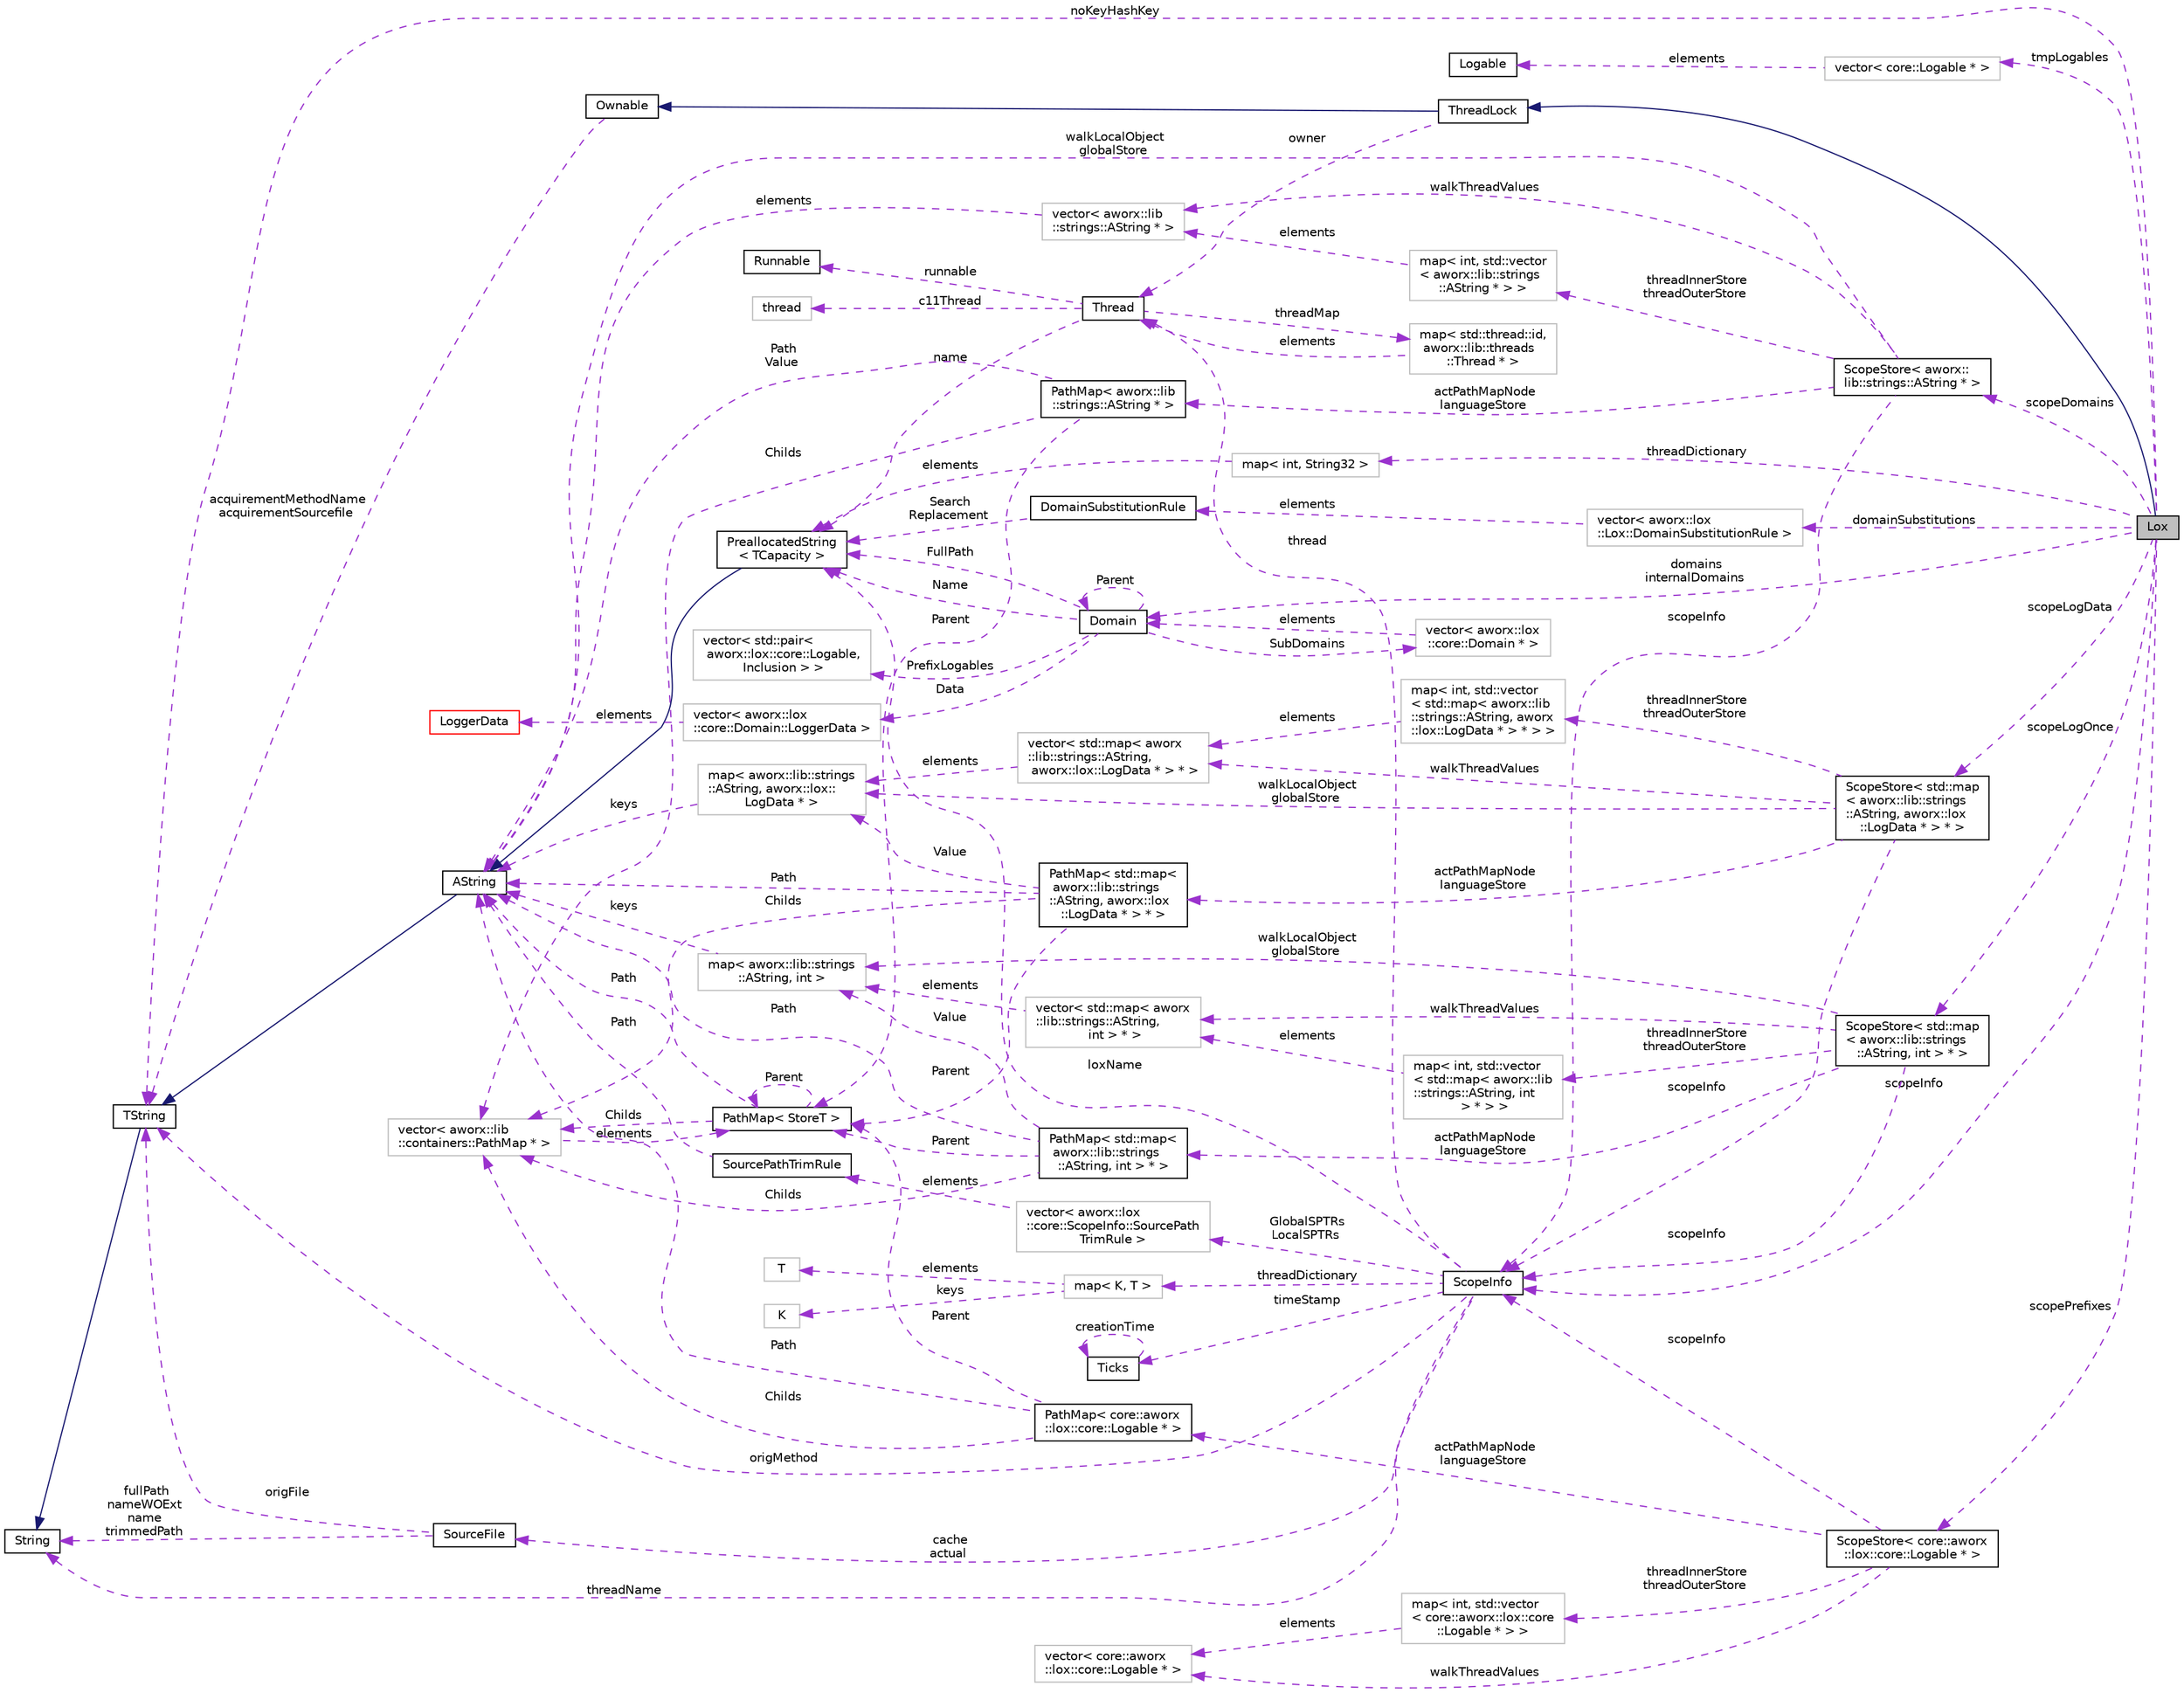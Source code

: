 digraph "Lox"
{
  edge [fontname="Helvetica",fontsize="10",labelfontname="Helvetica",labelfontsize="10"];
  node [fontname="Helvetica",fontsize="10",shape=record];
  rankdir="LR";
  Node1 [label="Lox",height=0.2,width=0.4,color="black", fillcolor="grey75", style="filled", fontcolor="black"];
  Node10 [label="map\< std::thread::id,\l aworx::lib::threads\l::Thread * \>",height=0.2,width=0.4,color="grey75", fillcolor="white", style="filled"];
  Node13 [label="map\< K, T \>",height=0.2,width=0.4,color="grey75", fillcolor="white", style="filled",tooltip="STL class. "];
  Node18 [label="vector\< aworx::lox\l::core::ScopeInfo::SourcePath\lTrimRule \>",height=0.2,width=0.4,color="grey75", fillcolor="white", style="filled"];
  Node21 [label="ScopeStore\< std::map\l\< aworx::lib::strings\l::AString, aworx::lox\l::LogData * \> * \>",height=0.2,width=0.4,color="black", fillcolor="white", style="filled",URL="$classaworx_1_1lox_1_1core_1_1ScopeStore.html"];
  Node22 [label="map\< int, std::vector\l\< std::map\< aworx::lib\l::strings::AString, aworx\l::lox::LogData * \> * \> \>",height=0.2,width=0.4,color="grey75", fillcolor="white", style="filled"];
  Node23 [label="vector\< std::map\< aworx\l::lib::strings::AString,\l aworx::lox::LogData * \> * \>",height=0.2,width=0.4,color="grey75", fillcolor="white", style="filled"];
  Node24 [label="map\< aworx::lib::strings\l::AString, aworx::lox::\lLogData * \>",height=0.2,width=0.4,color="grey75", fillcolor="white", style="filled"];
  Node25 [label="PathMap\< std::map\<\l aworx::lib::strings\l::AString, aworx::lox\l::LogData * \> * \>",height=0.2,width=0.4,color="black", fillcolor="white", style="filled",URL="$classaworx_1_1lib_1_1containers_1_1PathMap.html"];
  Node27 [label="vector\< aworx::lib\l::containers::PathMap * \>",height=0.2,width=0.4,color="grey75", fillcolor="white", style="filled"];
  Node28 [label="vector\< core::Logable * \>",height=0.2,width=0.4,color="grey75", fillcolor="white", style="filled"];
  Node30 [label="ScopeStore\< aworx::\llib::strings::AString * \>",height=0.2,width=0.4,color="black", fillcolor="white", style="filled",URL="$classaworx_1_1lox_1_1core_1_1ScopeStore.html"];
  Node31 [label="PathMap\< aworx::lib\l::strings::AString * \>",height=0.2,width=0.4,color="black", fillcolor="white", style="filled",URL="$classaworx_1_1lib_1_1containers_1_1PathMap.html"];
  Node32 [label="vector\< aworx::lib\l::strings::AString * \>",height=0.2,width=0.4,color="grey75", fillcolor="white", style="filled"];
  Node33 [label="map\< int, std::vector\l\< aworx::lib::strings\l::AString * \> \>",height=0.2,width=0.4,color="grey75", fillcolor="white", style="filled"];
  Node34 [label="map\< int, String32 \>",height=0.2,width=0.4,color="grey75", fillcolor="white", style="filled"];
  Node35 [label="vector\< aworx::lox\l::Lox::DomainSubstitutionRule \>",height=0.2,width=0.4,color="grey75", fillcolor="white", style="filled"];
  Node37 [label="ScopeStore\< std::map\l\< aworx::lib::strings\l::AString, int \> * \>",height=0.2,width=0.4,color="black", fillcolor="white", style="filled",URL="$classaworx_1_1lox_1_1core_1_1ScopeStore.html"];
  Node38 [label="map\< int, std::vector\l\< std::map\< aworx::lib\l::strings::AString, int\l \> * \> \>",height=0.2,width=0.4,color="grey75", fillcolor="white", style="filled"];
  Node39 [label="vector\< std::map\< aworx\l::lib::strings::AString,\l int \> * \>",height=0.2,width=0.4,color="grey75", fillcolor="white", style="filled"];
  Node40 [label="map\< aworx::lib::strings\l::AString, int \>",height=0.2,width=0.4,color="grey75", fillcolor="white", style="filled"];
  Node41 [label="PathMap\< std::map\<\l aworx::lib::strings\l::AString, int \> * \>",height=0.2,width=0.4,color="black", fillcolor="white", style="filled",URL="$classaworx_1_1lib_1_1containers_1_1PathMap.html"];
  Node42 [label="ScopeStore\< core::aworx\l::lox::core::Logable * \>",height=0.2,width=0.4,color="black", fillcolor="white", style="filled",URL="$classaworx_1_1lox_1_1core_1_1ScopeStore.html"];
  Node43 [label="PathMap\< core::aworx\l::lox::core::Logable * \>",height=0.2,width=0.4,color="black", fillcolor="white", style="filled",URL="$classaworx_1_1lib_1_1containers_1_1PathMap.html"];
  Node44 [label="vector\< core::aworx\l::lox::core::Logable * \>",height=0.2,width=0.4,color="grey75", fillcolor="white", style="filled"];
  Node45 [label="map\< int, std::vector\l\< core::aworx::lox::core\l::Logable * \> \>",height=0.2,width=0.4,color="grey75", fillcolor="white", style="filled"];
  Node47 [label="vector\< aworx::lox\l::core::Domain::LoggerData \>",height=0.2,width=0.4,color="grey75", fillcolor="white", style="filled"];
  Node49 [label="vector\< std::pair\<\l aworx::lox::core::Logable,\l Inclusion \> \>",height=0.2,width=0.4,color="grey75", fillcolor="white", style="filled"];
  Node50 [label="vector\< aworx::lox\l::core::Domain * \>",height=0.2,width=0.4,color="grey75", fillcolor="white", style="filled"];
  Node26 [label="PathMap\< StoreT \>",height=0.2,width=0.4,color="black", fillcolor="white", style="filled",URL="$classaworx_1_1lib_1_1containers_1_1PathMap.html"];
  Node8 [label="PreallocatedString\l\< TCapacity \>",height=0.2,width=0.4,color="black", fillcolor="white", style="filled",URL="$classaworx_1_1lib_1_1strings_1_1PreallocatedString.html"];
  Node2 -> Node1 [dir="back",color="midnightblue",fontsize="10",style="solid",fontname="Helvetica"];
  Node3 -> Node2 [dir="back",color="midnightblue",fontsize="10",style="solid",fontname="Helvetica"];
  Node4 -> Node1 [dir="back",color="darkorchid3",fontsize="10",style="dashed",label=" noKeyHashKey" ,fontname="Helvetica"];
  Node4 -> Node3 [dir="back",color="darkorchid3",fontsize="10",style="dashed",label=" acquirementMethodName\nacquirementSourcefile" ,fontname="Helvetica"];
  Node4 -> Node9 [dir="back",color="midnightblue",fontsize="10",style="solid",fontname="Helvetica"];
  Node4 -> Node12 [dir="back",color="darkorchid3",fontsize="10",style="dashed",label=" origMethod" ,fontname="Helvetica"];
  Node4 -> Node16 [dir="back",color="darkorchid3",fontsize="10",style="dashed",label=" origFile" ,fontname="Helvetica"];
  Node5 -> Node4 [dir="back",color="midnightblue",fontsize="10",style="solid",fontname="Helvetica"];
  Node5 -> Node12 [dir="back",color="darkorchid3",fontsize="10",style="dashed",label=" threadName" ,fontname="Helvetica"];
  Node5 -> Node16 [dir="back",color="darkorchid3",fontsize="10",style="dashed",label=" fullPath\nnameWOExt\nname\ntrimmedPath" ,fontname="Helvetica"];
  Node6 -> Node2 [dir="back",color="darkorchid3",fontsize="10",style="dashed",label=" owner" ,fontname="Helvetica"];
  Node6 -> Node10 [dir="back",color="darkorchid3",fontsize="10",style="dashed",label=" elements" ,fontname="Helvetica"];
  Node6 -> Node12 [dir="back",color="darkorchid3",fontsize="10",style="dashed",label=" thread" ,fontname="Helvetica"];
  Node7 -> Node6 [dir="back",color="darkorchid3",fontsize="10",style="dashed",label=" runnable" ,fontname="Helvetica"];
  Node8 -> Node6 [dir="back",color="darkorchid3",fontsize="10",style="dashed",label=" name" ,fontname="Helvetica"];
  Node8 -> Node12 [dir="back",color="darkorchid3",fontsize="10",style="dashed",label=" loxName" ,fontname="Helvetica"];
  Node8 -> Node34 [dir="back",color="darkorchid3",fontsize="10",style="dashed",label=" elements" ,fontname="Helvetica"];
  Node8 -> Node36 [dir="back",color="darkorchid3",fontsize="10",style="dashed",label=" Search\nReplacement" ,fontname="Helvetica"];
  Node8 -> Node46 [dir="back",color="darkorchid3",fontsize="10",style="dashed",label=" FullPath" ,fontname="Helvetica"];
  Node8 -> Node46 [dir="back",color="darkorchid3",fontsize="10",style="dashed",label=" Name" ,fontname="Helvetica"];
  Node9 -> Node8 [dir="back",color="midnightblue",fontsize="10",style="solid",fontname="Helvetica"];
  Node9 -> Node19 [dir="back",color="darkorchid3",fontsize="10",style="dashed",label=" Path" ,fontname="Helvetica"];
  Node9 -> Node24 [dir="back",color="darkorchid3",fontsize="10",style="dashed",label=" keys" ,fontname="Helvetica"];
  Node9 -> Node25 [dir="back",color="darkorchid3",fontsize="10",style="dashed",label=" Path" ,fontname="Helvetica"];
  Node9 -> Node26 [dir="back",color="darkorchid3",fontsize="10",style="dashed",label=" Path" ,fontname="Helvetica"];
  Node9 -> Node30 [dir="back",color="darkorchid3",fontsize="10",style="dashed",label=" walkLocalObject\nglobalStore" ,fontname="Helvetica"];
  Node9 -> Node31 [dir="back",color="darkorchid3",fontsize="10",style="dashed",label=" Path\nValue" ,fontname="Helvetica"];
  Node9 -> Node32 [dir="back",color="darkorchid3",fontsize="10",style="dashed",label=" elements" ,fontname="Helvetica"];
  Node9 -> Node40 [dir="back",color="darkorchid3",fontsize="10",style="dashed",label=" keys" ,fontname="Helvetica"];
  Node9 -> Node41 [dir="back",color="darkorchid3",fontsize="10",style="dashed",label=" Path" ,fontname="Helvetica"];
  Node9 -> Node43 [dir="back",color="darkorchid3",fontsize="10",style="dashed",label=" Path" ,fontname="Helvetica"];
  Node10 -> Node6 [dir="back",color="darkorchid3",fontsize="10",style="dashed",label=" threadMap" ,fontname="Helvetica"];
  Node11 -> Node6 [dir="back",color="darkorchid3",fontsize="10",style="dashed",label=" c11Thread" ,fontname="Helvetica"];
  Node12 -> Node1 [dir="back",color="darkorchid3",fontsize="10",style="dashed",label=" scopeInfo" ,fontname="Helvetica"];
  Node12 -> Node21 [dir="back",color="darkorchid3",fontsize="10",style="dashed",label=" scopeInfo" ,fontname="Helvetica"];
  Node12 -> Node30 [dir="back",color="darkorchid3",fontsize="10",style="dashed",label=" scopeInfo" ,fontname="Helvetica"];
  Node12 -> Node37 [dir="back",color="darkorchid3",fontsize="10",style="dashed",label=" scopeInfo" ,fontname="Helvetica"];
  Node12 -> Node42 [dir="back",color="darkorchid3",fontsize="10",style="dashed",label=" scopeInfo" ,fontname="Helvetica"];
  Node13 -> Node12 [dir="back",color="darkorchid3",fontsize="10",style="dashed",label=" threadDictionary" ,fontname="Helvetica"];
  Node14 -> Node13 [dir="back",color="darkorchid3",fontsize="10",style="dashed",label=" keys" ,fontname="Helvetica"];
  Node15 -> Node13 [dir="back",color="darkorchid3",fontsize="10",style="dashed",label=" elements" ,fontname="Helvetica"];
  Node16 -> Node12 [dir="back",color="darkorchid3",fontsize="10",style="dashed",label=" cache\nactual" ,fontname="Helvetica"];
  Node17 -> Node12 [dir="back",color="darkorchid3",fontsize="10",style="dashed",label=" timeStamp" ,fontname="Helvetica"];
  Node17 -> Node17 [dir="back",color="darkorchid3",fontsize="10",style="dashed",label=" creationTime" ,fontname="Helvetica"];
  Node18 -> Node12 [dir="back",color="darkorchid3",fontsize="10",style="dashed",label=" GlobalSPTRs\nLocalSPTRs" ,fontname="Helvetica"];
  Node19 -> Node18 [dir="back",color="darkorchid3",fontsize="10",style="dashed",label=" elements" ,fontname="Helvetica"];
  Node21 -> Node1 [dir="back",color="darkorchid3",fontsize="10",style="dashed",label=" scopeLogData" ,fontname="Helvetica"];
  Node22 -> Node21 [dir="back",color="darkorchid3",fontsize="10",style="dashed",label=" threadInnerStore\nthreadOuterStore" ,fontname="Helvetica"];
  Node23 -> Node21 [dir="back",color="darkorchid3",fontsize="10",style="dashed",label=" walkThreadValues" ,fontname="Helvetica"];
  Node23 -> Node22 [dir="back",color="darkorchid3",fontsize="10",style="dashed",label=" elements" ,fontname="Helvetica"];
  Node24 -> Node21 [dir="back",color="darkorchid3",fontsize="10",style="dashed",label=" walkLocalObject\nglobalStore" ,fontname="Helvetica"];
  Node24 -> Node23 [dir="back",color="darkorchid3",fontsize="10",style="dashed",label=" elements" ,fontname="Helvetica"];
  Node24 -> Node25 [dir="back",color="darkorchid3",fontsize="10",style="dashed",label=" Value" ,fontname="Helvetica"];
  Node25 -> Node21 [dir="back",color="darkorchid3",fontsize="10",style="dashed",label=" actPathMapNode\nlanguageStore" ,fontname="Helvetica"];
  Node26 -> Node25 [dir="back",color="darkorchid3",fontsize="10",style="dashed",label=" Parent" ,fontname="Helvetica"];
  Node26 -> Node26 [dir="back",color="darkorchid3",fontsize="10",style="dashed",label=" Parent" ,fontname="Helvetica"];
  Node26 -> Node27 [dir="back",color="darkorchid3",fontsize="10",style="dashed",label=" elements" ,fontname="Helvetica"];
  Node26 -> Node31 [dir="back",color="darkorchid3",fontsize="10",style="dashed",label=" Parent" ,fontname="Helvetica"];
  Node26 -> Node41 [dir="back",color="darkorchid3",fontsize="10",style="dashed",label=" Parent" ,fontname="Helvetica"];
  Node26 -> Node43 [dir="back",color="darkorchid3",fontsize="10",style="dashed",label=" Parent" ,fontname="Helvetica"];
  Node27 -> Node25 [dir="back",color="darkorchid3",fontsize="10",style="dashed",label=" Childs" ,fontname="Helvetica"];
  Node27 -> Node26 [dir="back",color="darkorchid3",fontsize="10",style="dashed",label=" Childs" ,fontname="Helvetica"];
  Node27 -> Node31 [dir="back",color="darkorchid3",fontsize="10",style="dashed",label=" Childs" ,fontname="Helvetica"];
  Node27 -> Node41 [dir="back",color="darkorchid3",fontsize="10",style="dashed",label=" Childs" ,fontname="Helvetica"];
  Node27 -> Node43 [dir="back",color="darkorchid3",fontsize="10",style="dashed",label=" Childs" ,fontname="Helvetica"];
  Node28 -> Node1 [dir="back",color="darkorchid3",fontsize="10",style="dashed",label=" tmpLogables" ,fontname="Helvetica"];
  Node29 -> Node28 [dir="back",color="darkorchid3",fontsize="10",style="dashed",label=" elements" ,fontname="Helvetica"];
  Node30 -> Node1 [dir="back",color="darkorchid3",fontsize="10",style="dashed",label=" scopeDomains" ,fontname="Helvetica"];
  Node31 -> Node30 [dir="back",color="darkorchid3",fontsize="10",style="dashed",label=" actPathMapNode\nlanguageStore" ,fontname="Helvetica"];
  Node32 -> Node30 [dir="back",color="darkorchid3",fontsize="10",style="dashed",label=" walkThreadValues" ,fontname="Helvetica"];
  Node32 -> Node33 [dir="back",color="darkorchid3",fontsize="10",style="dashed",label=" elements" ,fontname="Helvetica"];
  Node33 -> Node30 [dir="back",color="darkorchid3",fontsize="10",style="dashed",label=" threadInnerStore\nthreadOuterStore" ,fontname="Helvetica"];
  Node34 -> Node1 [dir="back",color="darkorchid3",fontsize="10",style="dashed",label=" threadDictionary" ,fontname="Helvetica"];
  Node35 -> Node1 [dir="back",color="darkorchid3",fontsize="10",style="dashed",label=" domainSubstitutions" ,fontname="Helvetica"];
  Node36 -> Node35 [dir="back",color="darkorchid3",fontsize="10",style="dashed",label=" elements" ,fontname="Helvetica"];
  Node37 -> Node1 [dir="back",color="darkorchid3",fontsize="10",style="dashed",label=" scopeLogOnce" ,fontname="Helvetica"];
  Node38 -> Node37 [dir="back",color="darkorchid3",fontsize="10",style="dashed",label=" threadInnerStore\nthreadOuterStore" ,fontname="Helvetica"];
  Node39 -> Node37 [dir="back",color="darkorchid3",fontsize="10",style="dashed",label=" walkThreadValues" ,fontname="Helvetica"];
  Node39 -> Node38 [dir="back",color="darkorchid3",fontsize="10",style="dashed",label=" elements" ,fontname="Helvetica"];
  Node40 -> Node37 [dir="back",color="darkorchid3",fontsize="10",style="dashed",label=" walkLocalObject\nglobalStore" ,fontname="Helvetica"];
  Node40 -> Node39 [dir="back",color="darkorchid3",fontsize="10",style="dashed",label=" elements" ,fontname="Helvetica"];
  Node40 -> Node41 [dir="back",color="darkorchid3",fontsize="10",style="dashed",label=" Value" ,fontname="Helvetica"];
  Node41 -> Node37 [dir="back",color="darkorchid3",fontsize="10",style="dashed",label=" actPathMapNode\nlanguageStore" ,fontname="Helvetica"];
  Node42 -> Node1 [dir="back",color="darkorchid3",fontsize="10",style="dashed",label=" scopePrefixes" ,fontname="Helvetica"];
  Node43 -> Node42 [dir="back",color="darkorchid3",fontsize="10",style="dashed",label=" actPathMapNode\nlanguageStore" ,fontname="Helvetica"];
  Node44 -> Node42 [dir="back",color="darkorchid3",fontsize="10",style="dashed",label=" walkThreadValues" ,fontname="Helvetica"];
  Node44 -> Node45 [dir="back",color="darkorchid3",fontsize="10",style="dashed",label=" elements" ,fontname="Helvetica"];
  Node45 -> Node42 [dir="back",color="darkorchid3",fontsize="10",style="dashed",label=" threadInnerStore\nthreadOuterStore" ,fontname="Helvetica"];
  Node46 -> Node1 [dir="back",color="darkorchid3",fontsize="10",style="dashed",label=" domains\ninternalDomains" ,fontname="Helvetica"];
  Node46 -> Node46 [dir="back",color="darkorchid3",fontsize="10",style="dashed",label=" Parent" ,fontname="Helvetica"];
  Node46 -> Node50 [dir="back",color="darkorchid3",fontsize="10",style="dashed",label=" elements" ,fontname="Helvetica"];
  Node47 -> Node46 [dir="back",color="darkorchid3",fontsize="10",style="dashed",label=" Data" ,fontname="Helvetica"];
  Node48 -> Node47 [dir="back",color="darkorchid3",fontsize="10",style="dashed",label=" elements" ,fontname="Helvetica"];
  Node49 -> Node46 [dir="back",color="darkorchid3",fontsize="10",style="dashed",label=" PrefixLogables" ,fontname="Helvetica"];
  Node50 -> Node46 [dir="back",color="darkorchid3",fontsize="10",style="dashed",label=" SubDomains" ,fontname="Helvetica"];
  Node2 [label="ThreadLock",height=0.2,width=0.4,color="black", fillcolor="white", style="filled",URL="$classaworx_1_1lib_1_1threads_1_1ThreadLock.html"];
  Node3 [label="Ownable",height=0.2,width=0.4,color="black", fillcolor="white", style="filled",URL="$classaworx_1_1lib_1_1Ownable.html"];
  Node4 [label="TString",height=0.2,width=0.4,color="black", fillcolor="white", style="filled",URL="$classaworx_1_1lib_1_1strings_1_1TString.html"];
  Node5 [label="String",height=0.2,width=0.4,color="black", fillcolor="white", style="filled",URL="$classaworx_1_1lib_1_1strings_1_1String.html"];
  Node6 [label="Thread",height=0.2,width=0.4,color="black", fillcolor="white", style="filled",URL="$classaworx_1_1lib_1_1threads_1_1Thread.html"];
  Node7 [label="Runnable",height=0.2,width=0.4,color="black", fillcolor="white", style="filled",URL="$classaworx_1_1lib_1_1threads_1_1Runnable.html"];
  Node9 [label="AString",height=0.2,width=0.4,color="black", fillcolor="white", style="filled",URL="$classaworx_1_1lib_1_1strings_1_1AString.html"];
  Node11 [label="thread",height=0.2,width=0.4,color="grey75", fillcolor="white", style="filled",tooltip="STL class. "];
  Node12 [label="ScopeInfo",height=0.2,width=0.4,color="black", fillcolor="white", style="filled",URL="$classaworx_1_1lox_1_1core_1_1ScopeInfo.html"];
  Node14 [label="K",height=0.2,width=0.4,color="grey75", fillcolor="white", style="filled"];
  Node15 [label="T",height=0.2,width=0.4,color="grey75", fillcolor="white", style="filled"];
  Node16 [label="SourceFile",height=0.2,width=0.4,color="black", fillcolor="white", style="filled",URL="$structaworx_1_1lox_1_1core_1_1ScopeInfo_1_1SourceFile.html"];
  Node17 [label="Ticks",height=0.2,width=0.4,color="black", fillcolor="white", style="filled",URL="$classaworx_1_1lib_1_1time_1_1Ticks.html"];
  Node19 [label="SourcePathTrimRule",height=0.2,width=0.4,color="black", fillcolor="white", style="filled",URL="$structaworx_1_1lox_1_1core_1_1ScopeInfo_1_1SourcePathTrimRule.html"];
  Node29 [label="Logable",height=0.2,width=0.4,color="black", fillcolor="white", style="filled",URL="$structaworx_1_1lox_1_1core_1_1Logable.html"];
  Node36 [label="DomainSubstitutionRule",height=0.2,width=0.4,color="black", fillcolor="white", style="filled",URL="$structaworx_1_1lox_1_1Lox_1_1DomainSubstitutionRule.html"];
  Node46 [label="Domain",height=0.2,width=0.4,color="black", fillcolor="white", style="filled",URL="$classaworx_1_1lox_1_1core_1_1Domain.html"];
  Node48 [label="LoggerData",height=0.2,width=0.4,color="red", fillcolor="white", style="filled",URL="$structaworx_1_1lox_1_1core_1_1Domain_1_1LoggerData.html"];
}

